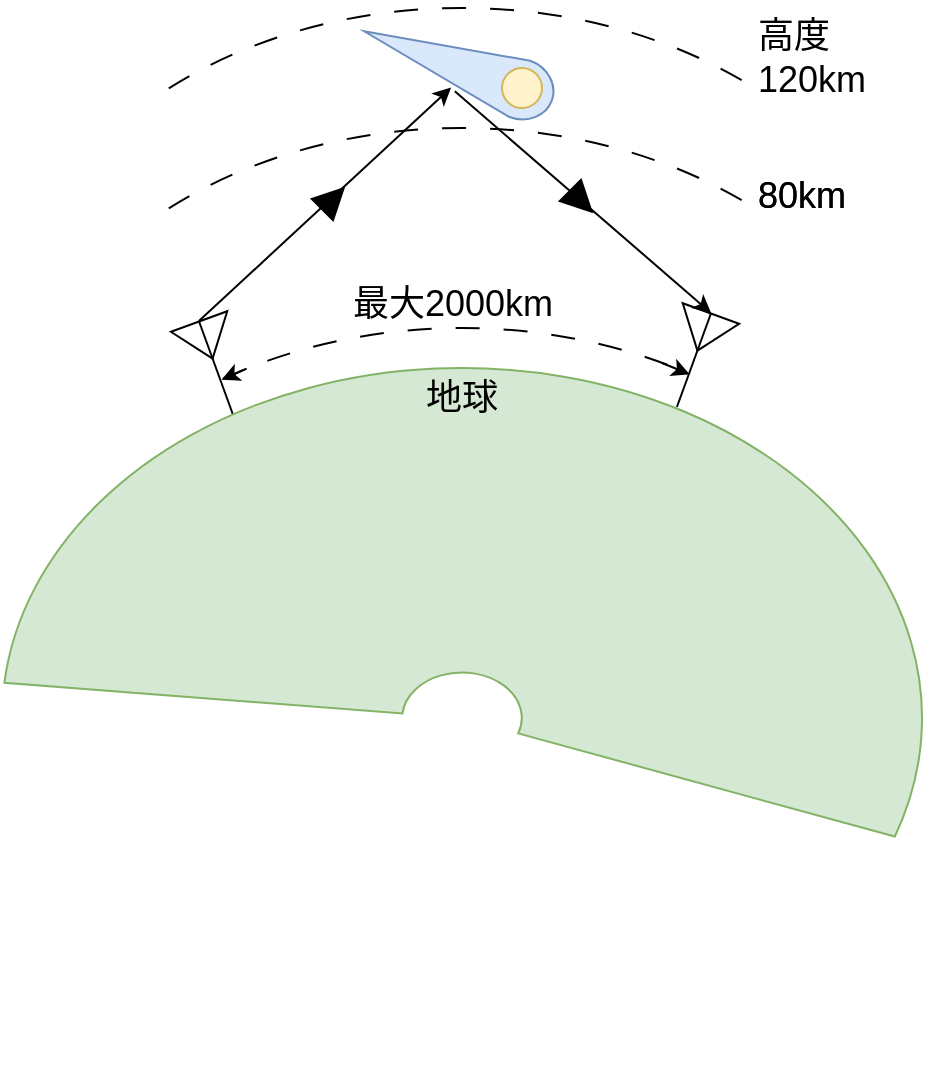 <mxfile version="26.0.16">
  <diagram name="ページ1" id="vMTIGnG20oSdwsP59e7k">
    <mxGraphModel dx="599" dy="346" grid="0" gridSize="10" guides="1" tooltips="1" connect="1" arrows="1" fold="1" page="1" pageScale="1" pageWidth="827" pageHeight="1169" math="0" shadow="0">
      <root>
        <mxCell id="0" />
        <mxCell id="1" parent="0" />
        <mxCell id="znJADq_VpP3DEJ-DVC2s-3" value="" style="verticalLabelPosition=bottom;shadow=0;dashed=0;align=center;html=1;verticalAlign=top;shape=mxgraph.electrical.radio.aerial_-_antenna_2;rotation=340;" vertex="1" parent="1">
          <mxGeometry x="472" y="195" width="30" height="50" as="geometry" />
        </mxCell>
        <mxCell id="znJADq_VpP3DEJ-DVC2s-4" value="" style="verticalLabelPosition=bottom;shadow=0;dashed=0;align=center;html=1;verticalAlign=top;shape=mxgraph.electrical.radio.aerial_-_antenna_2;rotation=20;" vertex="1" parent="1">
          <mxGeometry x="711" y="191" width="30" height="50" as="geometry" />
        </mxCell>
        <mxCell id="znJADq_VpP3DEJ-DVC2s-16" value="&lt;font style=&quot;font-size: 18px;&quot;&gt;地球&lt;/font&gt;" style="text;html=1;align=center;verticalAlign=middle;whiteSpace=wrap;rounded=0;" vertex="1" parent="1">
          <mxGeometry x="575" y="225" width="60" height="30" as="geometry" />
        </mxCell>
        <mxCell id="znJADq_VpP3DEJ-DVC2s-17" value="" style="verticalLabelPosition=bottom;verticalAlign=top;html=1;shape=mxgraph.basic.arc;startAngle=0.89;endAngle=0.109;dashed=1;dashPattern=12 12;" vertex="1" parent="1">
          <mxGeometry x="380" y="40" width="460" height="350" as="geometry" />
        </mxCell>
        <mxCell id="znJADq_VpP3DEJ-DVC2s-19" value="" style="verticalLabelPosition=bottom;verticalAlign=top;html=1;shape=mxgraph.basic.arc;startAngle=0.89;endAngle=0.109;dashed=1;dashPattern=12 12;" vertex="1" parent="1">
          <mxGeometry x="380" y="100" width="460" height="350" as="geometry" />
        </mxCell>
        <mxCell id="znJADq_VpP3DEJ-DVC2s-21" value="" style="verticalLabelPosition=bottom;verticalAlign=top;html=1;shape=mxgraph.basic.arc;startAngle=0.913;endAngle=0.082;dashed=1;dashPattern=12 12;" vertex="1" parent="1">
          <mxGeometry x="380" y="200" width="460" height="350" as="geometry" />
        </mxCell>
        <mxCell id="znJADq_VpP3DEJ-DVC2s-22" value="" style="endArrow=classic;html=1;rounded=0;entryX=0.518;entryY=0.717;entryDx=0;entryDy=0;entryPerimeter=0;exitX=0.715;exitY=0.05;exitDx=0;exitDy=0;exitPerimeter=0;" edge="1" parent="1">
          <mxGeometry width="50" height="50" relative="1" as="geometry">
            <mxPoint x="710" y="217.5" as="sourcePoint" />
            <mxPoint x="723.897" y="223.19" as="targetPoint" />
          </mxGeometry>
        </mxCell>
        <mxCell id="znJADq_VpP3DEJ-DVC2s-23" value="" style="endArrow=classic;html=1;rounded=0;entryX=0.523;entryY=0.629;entryDx=0;entryDy=0;entryPerimeter=0;exitX=0.266;exitY=0.058;exitDx=0;exitDy=0;exitPerimeter=0;" edge="1" parent="1" source="znJADq_VpP3DEJ-DVC2s-21" target="znJADq_VpP3DEJ-DVC2s-3">
          <mxGeometry width="50" height="50" relative="1" as="geometry">
            <mxPoint x="490" y="212.15" as="sourcePoint" />
            <mxPoint x="503.897" y="217.84" as="targetPoint" />
          </mxGeometry>
        </mxCell>
        <mxCell id="znJADq_VpP3DEJ-DVC2s-26" value="" style="verticalLabelPosition=bottom;verticalAlign=top;html=1;shape=mxgraph.basic.cone2;dx=0.5;dy=0.83;rotation=-69.7;fillColor=#dae8fc;strokeColor=#6c8ebf;" vertex="1" parent="1">
          <mxGeometry x="593" y="19" width="30" height="100" as="geometry" />
        </mxCell>
        <mxCell id="znJADq_VpP3DEJ-DVC2s-24" value="" style="ellipse;whiteSpace=wrap;html=1;aspect=fixed;fillColor=#fff2cc;strokeColor=#d6b656;" vertex="1" parent="1">
          <mxGeometry x="630" y="70" width="20" height="20" as="geometry" />
        </mxCell>
        <mxCell id="znJADq_VpP3DEJ-DVC2s-27" value="&lt;font style=&quot;font-size: 18px;&quot;&gt;80km&lt;/font&gt;" style="text;html=1;align=center;verticalAlign=middle;whiteSpace=wrap;rounded=0;" vertex="1" parent="1">
          <mxGeometry x="750" y="119" width="60" height="30" as="geometry" />
        </mxCell>
        <mxCell id="znJADq_VpP3DEJ-DVC2s-28" value="&lt;div style=&quot;text-align: left;&quot;&gt;&lt;span style=&quot;font-size: 18px;&quot;&gt;高度&lt;/span&gt;&lt;/div&gt;&lt;font style=&quot;font-size: 18px;&quot;&gt;120km&lt;/font&gt;" style="text;html=1;align=center;verticalAlign=middle;whiteSpace=wrap;rounded=0;" vertex="1" parent="1">
          <mxGeometry x="755" y="50" width="60" height="30" as="geometry" />
        </mxCell>
        <mxCell id="znJADq_VpP3DEJ-DVC2s-29" value="&lt;span style=&quot;font-size: 18px;&quot;&gt;最大2000km&lt;/span&gt;" style="text;html=1;align=center;verticalAlign=middle;whiteSpace=wrap;rounded=0;" vertex="1" parent="1">
          <mxGeometry x="547.5" y="172.5" width="115" height="30" as="geometry" />
        </mxCell>
        <mxCell id="znJADq_VpP3DEJ-DVC2s-32" value="" style="endArrow=classic;html=1;rounded=0;exitX=0.5;exitY=0;exitDx=0;exitDy=0;exitPerimeter=0;entryX=0.122;entryY=0.505;entryDx=0;entryDy=0;entryPerimeter=0;" edge="1" parent="1" source="znJADq_VpP3DEJ-DVC2s-3" target="znJADq_VpP3DEJ-DVC2s-26">
          <mxGeometry width="50" height="50" relative="1" as="geometry">
            <mxPoint x="570" y="160" as="sourcePoint" />
            <mxPoint x="620" y="110" as="targetPoint" />
          </mxGeometry>
        </mxCell>
        <mxCell id="znJADq_VpP3DEJ-DVC2s-33" value="" style="endArrow=classic;html=1;rounded=0;exitX=0.086;exitY=0.529;exitDx=0;exitDy=0;exitPerimeter=0;entryX=0.5;entryY=0;entryDx=0;entryDy=0;entryPerimeter=0;" edge="1" parent="1" source="znJADq_VpP3DEJ-DVC2s-26" target="znJADq_VpP3DEJ-DVC2s-4">
          <mxGeometry width="50" height="50" relative="1" as="geometry">
            <mxPoint x="488" y="207" as="sourcePoint" />
            <mxPoint x="615" y="90" as="targetPoint" />
          </mxGeometry>
        </mxCell>
        <mxCell id="znJADq_VpP3DEJ-DVC2s-34" value="" style="triangle;whiteSpace=wrap;html=1;fillColor=#000000;rotation=-45;" vertex="1" parent="1">
          <mxGeometry x="538" y="128" width="15" height="15" as="geometry" />
        </mxCell>
        <mxCell id="znJADq_VpP3DEJ-DVC2s-35" value="" style="triangle;whiteSpace=wrap;html=1;fillColor=#000000;rotation=-45;direction=south;" vertex="1" parent="1">
          <mxGeometry x="662" y="129" width="15" height="15" as="geometry" />
        </mxCell>
        <mxCell id="znJADq_VpP3DEJ-DVC2s-36" value="" style="verticalLabelPosition=bottom;verticalAlign=top;html=1;shape=mxgraph.basic.partConcEllipse;startAngle=0.766;endAngle=0.305;arcWidth=0.87;fillColor=#d5e8d4;strokeColor=#82b366;" vertex="1" parent="1">
          <mxGeometry x="380" y="220" width="460" height="350" as="geometry" />
        </mxCell>
        <mxCell id="znJADq_VpP3DEJ-DVC2s-37" value="&lt;font style=&quot;font-size: 18px;&quot;&gt;80km&lt;/font&gt;" style="text;html=1;align=center;verticalAlign=middle;whiteSpace=wrap;rounded=0;" vertex="1" parent="1">
          <mxGeometry x="750" y="119" width="60" height="30" as="geometry" />
        </mxCell>
        <mxCell id="znJADq_VpP3DEJ-DVC2s-38" value="&lt;span style=&quot;font-size: 18px;&quot;&gt;地球&lt;/span&gt;" style="text;html=1;align=center;verticalAlign=middle;whiteSpace=wrap;rounded=0;" vertex="1" parent="1">
          <mxGeometry x="580" y="220" width="60" height="30" as="geometry" />
        </mxCell>
      </root>
    </mxGraphModel>
  </diagram>
</mxfile>
